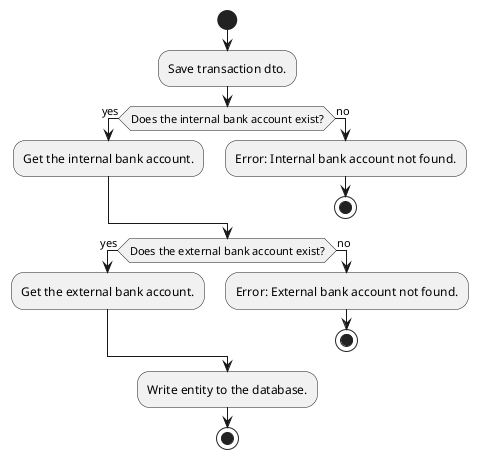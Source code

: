 @startuml

start
:Save transaction dto.;

if (Does the internal bank account exist?) then (yes)
    :Get the internal bank account.;
else (no)
    :Error: Internal bank account not found.;
    stop
endif

if (Does the external bank account exist?) then (yes)
    :Get the external bank account.;
else (no)
    :Error: External bank account not found.;
    stop
endif

:Write entity to the database.;
stop
@enduml


